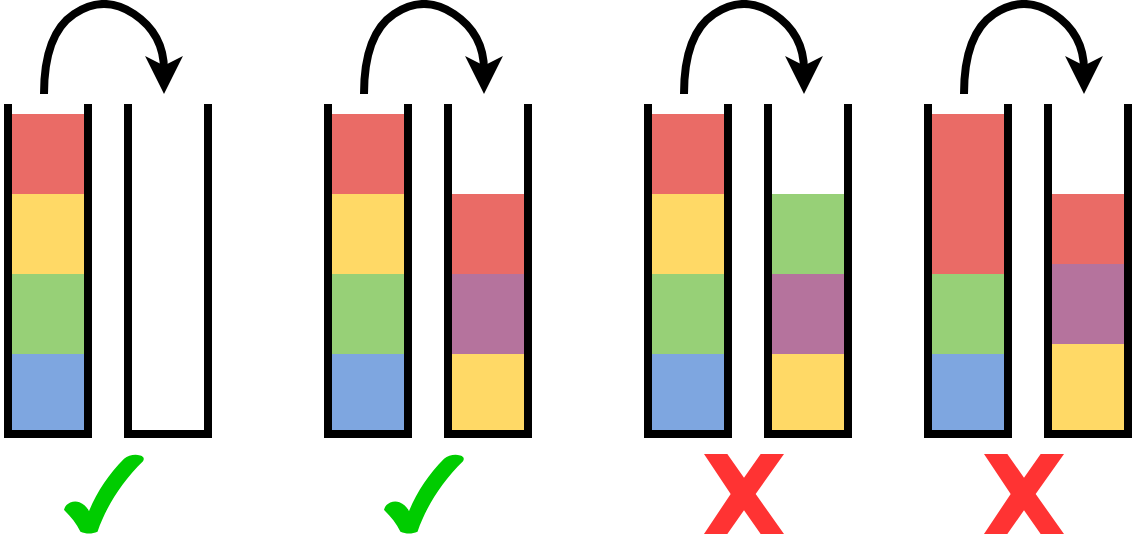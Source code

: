 <mxfile version="24.7.8">
  <diagram name="Page-1" id="wkHyJefTCldCae9N7Q6a">
    <mxGraphModel dx="1242" dy="907" grid="1" gridSize="10" guides="1" tooltips="1" connect="1" arrows="1" fold="1" page="1" pageScale="1" pageWidth="827" pageHeight="1169" math="0" shadow="0">
      <root>
        <mxCell id="0" />
        <mxCell id="1" parent="0" />
        <mxCell id="m9WCMwNKlJ_C5Z1_mez7-63" value="" style="group" vertex="1" connectable="0" parent="1">
          <mxGeometry x="132" y="95" width="44" height="165" as="geometry" />
        </mxCell>
        <mxCell id="m9WCMwNKlJ_C5Z1_mez7-56" value="" style="rounded=0;whiteSpace=wrap;html=1;strokeColor=none;fillStyle=solid;fillColor=#7EA6E0;container=0;" vertex="1" parent="m9WCMwNKlJ_C5Z1_mez7-63">
          <mxGeometry x="2" y="120" width="40" height="45" as="geometry" />
        </mxCell>
        <mxCell id="m9WCMwNKlJ_C5Z1_mez7-57" value="" style="rounded=0;whiteSpace=wrap;html=1;strokeColor=none;fillStyle=solid;fillColor=#97D077;container=0;" vertex="1" parent="m9WCMwNKlJ_C5Z1_mez7-63">
          <mxGeometry x="2" y="80" width="40" height="45" as="geometry" />
        </mxCell>
        <mxCell id="m9WCMwNKlJ_C5Z1_mez7-58" value="" style="rounded=0;whiteSpace=wrap;html=1;strokeColor=none;fillStyle=solid;fillColor=#FFD966;container=0;" vertex="1" parent="m9WCMwNKlJ_C5Z1_mez7-63">
          <mxGeometry x="2" y="40" width="40" height="45" as="geometry" />
        </mxCell>
        <mxCell id="m9WCMwNKlJ_C5Z1_mez7-59" value="" style="rounded=0;whiteSpace=wrap;html=1;strokeColor=none;fillStyle=solid;fillColor=#EA6B66;container=0;" vertex="1" parent="m9WCMwNKlJ_C5Z1_mez7-63">
          <mxGeometry x="2" y="5" width="40" height="40" as="geometry" />
        </mxCell>
        <mxCell id="m9WCMwNKlJ_C5Z1_mez7-60" value="" style="endArrow=none;html=1;rounded=0;strokeWidth=4;" edge="1" parent="m9WCMwNKlJ_C5Z1_mez7-63">
          <mxGeometry width="50" height="50" relative="1" as="geometry">
            <mxPoint x="42" y="165" as="sourcePoint" />
            <mxPoint x="42" as="targetPoint" />
          </mxGeometry>
        </mxCell>
        <mxCell id="m9WCMwNKlJ_C5Z1_mez7-61" value="" style="endArrow=none;html=1;rounded=0;strokeWidth=4;" edge="1" parent="m9WCMwNKlJ_C5Z1_mez7-63">
          <mxGeometry width="50" height="50" relative="1" as="geometry">
            <mxPoint x="2" y="165" as="sourcePoint" />
            <mxPoint x="2" as="targetPoint" />
          </mxGeometry>
        </mxCell>
        <mxCell id="m9WCMwNKlJ_C5Z1_mez7-62" value="" style="endArrow=none;html=1;rounded=0;strokeWidth=4;" edge="1" parent="m9WCMwNKlJ_C5Z1_mez7-63">
          <mxGeometry width="50" height="50" relative="1" as="geometry">
            <mxPoint x="44" y="165" as="sourcePoint" />
            <mxPoint y="165" as="targetPoint" />
          </mxGeometry>
        </mxCell>
        <mxCell id="m9WCMwNKlJ_C5Z1_mez7-67" value="" style="group" vertex="1" connectable="0" parent="1">
          <mxGeometry x="192" y="95" width="44" height="165" as="geometry" />
        </mxCell>
        <mxCell id="m9WCMwNKlJ_C5Z1_mez7-64" value="" style="endArrow=none;html=1;rounded=0;strokeWidth=4;" edge="1" parent="m9WCMwNKlJ_C5Z1_mez7-67">
          <mxGeometry width="50" height="50" relative="1" as="geometry">
            <mxPoint x="2" y="165" as="sourcePoint" />
            <mxPoint x="2" as="targetPoint" />
          </mxGeometry>
        </mxCell>
        <mxCell id="m9WCMwNKlJ_C5Z1_mez7-65" value="" style="endArrow=none;html=1;rounded=0;strokeWidth=4;" edge="1" parent="m9WCMwNKlJ_C5Z1_mez7-67">
          <mxGeometry width="50" height="50" relative="1" as="geometry">
            <mxPoint x="42" y="165" as="sourcePoint" />
            <mxPoint x="42" as="targetPoint" />
          </mxGeometry>
        </mxCell>
        <mxCell id="m9WCMwNKlJ_C5Z1_mez7-66" value="" style="endArrow=none;html=1;rounded=0;strokeWidth=4;" edge="1" parent="m9WCMwNKlJ_C5Z1_mez7-67">
          <mxGeometry width="50" height="50" relative="1" as="geometry">
            <mxPoint x="44" y="165" as="sourcePoint" />
            <mxPoint y="165" as="targetPoint" />
          </mxGeometry>
        </mxCell>
        <mxCell id="m9WCMwNKlJ_C5Z1_mez7-68" value="" style="group" vertex="1" connectable="0" parent="1">
          <mxGeometry x="292" y="95" width="44" height="165" as="geometry" />
        </mxCell>
        <mxCell id="m9WCMwNKlJ_C5Z1_mez7-69" value="" style="rounded=0;whiteSpace=wrap;html=1;strokeColor=none;fillStyle=solid;fillColor=#7EA6E0;container=0;" vertex="1" parent="m9WCMwNKlJ_C5Z1_mez7-68">
          <mxGeometry x="2" y="120" width="40" height="45" as="geometry" />
        </mxCell>
        <mxCell id="m9WCMwNKlJ_C5Z1_mez7-70" value="" style="rounded=0;whiteSpace=wrap;html=1;strokeColor=none;fillStyle=solid;fillColor=#97D077;container=0;" vertex="1" parent="m9WCMwNKlJ_C5Z1_mez7-68">
          <mxGeometry x="2" y="80" width="40" height="45" as="geometry" />
        </mxCell>
        <mxCell id="m9WCMwNKlJ_C5Z1_mez7-71" value="" style="rounded=0;whiteSpace=wrap;html=1;strokeColor=none;fillStyle=solid;fillColor=#FFD966;container=0;" vertex="1" parent="m9WCMwNKlJ_C5Z1_mez7-68">
          <mxGeometry x="2" y="40" width="40" height="45" as="geometry" />
        </mxCell>
        <mxCell id="m9WCMwNKlJ_C5Z1_mez7-72" value="" style="rounded=0;whiteSpace=wrap;html=1;strokeColor=none;fillStyle=solid;fillColor=#EA6B66;container=0;" vertex="1" parent="m9WCMwNKlJ_C5Z1_mez7-68">
          <mxGeometry x="2" y="5" width="40" height="40" as="geometry" />
        </mxCell>
        <mxCell id="m9WCMwNKlJ_C5Z1_mez7-73" value="" style="endArrow=none;html=1;rounded=0;strokeWidth=4;" edge="1" parent="m9WCMwNKlJ_C5Z1_mez7-68">
          <mxGeometry width="50" height="50" relative="1" as="geometry">
            <mxPoint x="42" y="165" as="sourcePoint" />
            <mxPoint x="42" as="targetPoint" />
          </mxGeometry>
        </mxCell>
        <mxCell id="m9WCMwNKlJ_C5Z1_mez7-74" value="" style="endArrow=none;html=1;rounded=0;strokeWidth=4;" edge="1" parent="m9WCMwNKlJ_C5Z1_mez7-68">
          <mxGeometry width="50" height="50" relative="1" as="geometry">
            <mxPoint x="2" y="165" as="sourcePoint" />
            <mxPoint x="2" as="targetPoint" />
          </mxGeometry>
        </mxCell>
        <mxCell id="m9WCMwNKlJ_C5Z1_mez7-75" value="" style="endArrow=none;html=1;rounded=0;strokeWidth=4;" edge="1" parent="m9WCMwNKlJ_C5Z1_mez7-68">
          <mxGeometry width="50" height="50" relative="1" as="geometry">
            <mxPoint x="44" y="165" as="sourcePoint" />
            <mxPoint y="165" as="targetPoint" />
          </mxGeometry>
        </mxCell>
        <mxCell id="m9WCMwNKlJ_C5Z1_mez7-76" value="" style="group" vertex="1" connectable="0" parent="1">
          <mxGeometry x="352" y="95" width="44" height="165" as="geometry" />
        </mxCell>
        <mxCell id="m9WCMwNKlJ_C5Z1_mez7-83" value="" style="rounded=0;whiteSpace=wrap;html=1;strokeColor=none;fillStyle=solid;fillColor=#FFD966;container=0;" vertex="1" parent="m9WCMwNKlJ_C5Z1_mez7-76">
          <mxGeometry x="2" y="120" width="40" height="45" as="geometry" />
        </mxCell>
        <mxCell id="m9WCMwNKlJ_C5Z1_mez7-84" value="" style="rounded=0;whiteSpace=wrap;html=1;strokeColor=none;fillStyle=solid;fillColor=#B5739D;container=0;" vertex="1" parent="m9WCMwNKlJ_C5Z1_mez7-76">
          <mxGeometry x="2" y="80" width="40" height="45" as="geometry" />
        </mxCell>
        <mxCell id="m9WCMwNKlJ_C5Z1_mez7-93" value="" style="rounded=0;whiteSpace=wrap;html=1;strokeColor=none;fillStyle=solid;fillColor=#EA6B66;container=0;" vertex="1" parent="m9WCMwNKlJ_C5Z1_mez7-76">
          <mxGeometry x="2" y="45" width="40" height="40" as="geometry" />
        </mxCell>
        <mxCell id="m9WCMwNKlJ_C5Z1_mez7-77" value="" style="endArrow=none;html=1;rounded=0;strokeWidth=4;" edge="1" parent="m9WCMwNKlJ_C5Z1_mez7-76">
          <mxGeometry width="50" height="50" relative="1" as="geometry">
            <mxPoint x="2" y="165" as="sourcePoint" />
            <mxPoint x="2" as="targetPoint" />
          </mxGeometry>
        </mxCell>
        <mxCell id="m9WCMwNKlJ_C5Z1_mez7-78" value="" style="endArrow=none;html=1;rounded=0;strokeWidth=4;" edge="1" parent="m9WCMwNKlJ_C5Z1_mez7-76">
          <mxGeometry width="50" height="50" relative="1" as="geometry">
            <mxPoint x="42" y="165" as="sourcePoint" />
            <mxPoint x="42" as="targetPoint" />
          </mxGeometry>
        </mxCell>
        <mxCell id="m9WCMwNKlJ_C5Z1_mez7-79" value="" style="endArrow=none;html=1;rounded=0;strokeWidth=4;" edge="1" parent="m9WCMwNKlJ_C5Z1_mez7-76">
          <mxGeometry width="50" height="50" relative="1" as="geometry">
            <mxPoint x="44" y="165" as="sourcePoint" />
            <mxPoint y="165" as="targetPoint" />
          </mxGeometry>
        </mxCell>
        <mxCell id="m9WCMwNKlJ_C5Z1_mez7-81" value="" style="endArrow=classic;html=1;rounded=0;curved=1;strokeWidth=4;" edge="1" parent="1">
          <mxGeometry width="50" height="50" relative="1" as="geometry">
            <mxPoint x="152" y="90" as="sourcePoint" />
            <mxPoint x="212" y="90" as="targetPoint" />
            <Array as="points">
              <mxPoint x="152" y="60" />
              <mxPoint x="182" y="40" />
              <mxPoint x="212" y="60" />
            </Array>
          </mxGeometry>
        </mxCell>
        <mxCell id="m9WCMwNKlJ_C5Z1_mez7-82" value="" style="endArrow=classic;html=1;rounded=0;curved=1;strokeWidth=4;" edge="1" parent="1">
          <mxGeometry width="50" height="50" relative="1" as="geometry">
            <mxPoint x="312" y="90" as="sourcePoint" />
            <mxPoint x="372" y="90" as="targetPoint" />
            <Array as="points">
              <mxPoint x="312" y="60" />
              <mxPoint x="342" y="40" />
              <mxPoint x="372" y="60" />
            </Array>
          </mxGeometry>
        </mxCell>
        <mxCell id="m9WCMwNKlJ_C5Z1_mez7-94" value="" style="group" vertex="1" connectable="0" parent="1">
          <mxGeometry x="452" y="95" width="44" height="165" as="geometry" />
        </mxCell>
        <mxCell id="m9WCMwNKlJ_C5Z1_mez7-95" value="" style="rounded=0;whiteSpace=wrap;html=1;strokeColor=none;fillStyle=solid;fillColor=#7EA6E0;container=0;" vertex="1" parent="m9WCMwNKlJ_C5Z1_mez7-94">
          <mxGeometry x="2" y="120" width="40" height="45" as="geometry" />
        </mxCell>
        <mxCell id="m9WCMwNKlJ_C5Z1_mez7-96" value="" style="rounded=0;whiteSpace=wrap;html=1;strokeColor=none;fillStyle=solid;fillColor=#97D077;container=0;" vertex="1" parent="m9WCMwNKlJ_C5Z1_mez7-94">
          <mxGeometry x="2" y="80" width="40" height="45" as="geometry" />
        </mxCell>
        <mxCell id="m9WCMwNKlJ_C5Z1_mez7-97" value="" style="rounded=0;whiteSpace=wrap;html=1;strokeColor=none;fillStyle=solid;fillColor=#FFD966;container=0;" vertex="1" parent="m9WCMwNKlJ_C5Z1_mez7-94">
          <mxGeometry x="2" y="40" width="40" height="45" as="geometry" />
        </mxCell>
        <mxCell id="m9WCMwNKlJ_C5Z1_mez7-98" value="" style="rounded=0;whiteSpace=wrap;html=1;strokeColor=none;fillStyle=solid;fillColor=#EA6B66;container=0;" vertex="1" parent="m9WCMwNKlJ_C5Z1_mez7-94">
          <mxGeometry x="2" y="5" width="40" height="40" as="geometry" />
        </mxCell>
        <mxCell id="m9WCMwNKlJ_C5Z1_mez7-99" value="" style="endArrow=none;html=1;rounded=0;strokeWidth=4;" edge="1" parent="m9WCMwNKlJ_C5Z1_mez7-94">
          <mxGeometry width="50" height="50" relative="1" as="geometry">
            <mxPoint x="42" y="165" as="sourcePoint" />
            <mxPoint x="42" as="targetPoint" />
          </mxGeometry>
        </mxCell>
        <mxCell id="m9WCMwNKlJ_C5Z1_mez7-100" value="" style="endArrow=none;html=1;rounded=0;strokeWidth=4;" edge="1" parent="m9WCMwNKlJ_C5Z1_mez7-94">
          <mxGeometry width="50" height="50" relative="1" as="geometry">
            <mxPoint x="2" y="165" as="sourcePoint" />
            <mxPoint x="2" as="targetPoint" />
          </mxGeometry>
        </mxCell>
        <mxCell id="m9WCMwNKlJ_C5Z1_mez7-101" value="" style="endArrow=none;html=1;rounded=0;strokeWidth=4;" edge="1" parent="m9WCMwNKlJ_C5Z1_mez7-94">
          <mxGeometry width="50" height="50" relative="1" as="geometry">
            <mxPoint x="44" y="165" as="sourcePoint" />
            <mxPoint y="165" as="targetPoint" />
          </mxGeometry>
        </mxCell>
        <mxCell id="m9WCMwNKlJ_C5Z1_mez7-102" value="" style="group" vertex="1" connectable="0" parent="1">
          <mxGeometry x="512" y="95" width="44" height="165" as="geometry" />
        </mxCell>
        <mxCell id="m9WCMwNKlJ_C5Z1_mez7-103" value="" style="rounded=0;whiteSpace=wrap;html=1;strokeColor=none;fillStyle=solid;fillColor=#FFD966;container=0;" vertex="1" parent="m9WCMwNKlJ_C5Z1_mez7-102">
          <mxGeometry x="2" y="120" width="40" height="45" as="geometry" />
        </mxCell>
        <mxCell id="m9WCMwNKlJ_C5Z1_mez7-104" value="" style="rounded=0;whiteSpace=wrap;html=1;strokeColor=none;fillStyle=solid;fillColor=#B5739D;container=0;" vertex="1" parent="m9WCMwNKlJ_C5Z1_mez7-102">
          <mxGeometry x="2" y="80" width="40" height="45" as="geometry" />
        </mxCell>
        <mxCell id="m9WCMwNKlJ_C5Z1_mez7-105" value="" style="rounded=0;whiteSpace=wrap;html=1;strokeColor=none;fillStyle=solid;fillColor=#97D077;container=0;" vertex="1" parent="m9WCMwNKlJ_C5Z1_mez7-102">
          <mxGeometry x="2" y="45" width="40" height="40" as="geometry" />
        </mxCell>
        <mxCell id="m9WCMwNKlJ_C5Z1_mez7-106" value="" style="endArrow=none;html=1;rounded=0;strokeWidth=4;" edge="1" parent="m9WCMwNKlJ_C5Z1_mez7-102">
          <mxGeometry width="50" height="50" relative="1" as="geometry">
            <mxPoint x="2" y="165" as="sourcePoint" />
            <mxPoint x="2" as="targetPoint" />
          </mxGeometry>
        </mxCell>
        <mxCell id="m9WCMwNKlJ_C5Z1_mez7-107" value="" style="endArrow=none;html=1;rounded=0;strokeWidth=4;" edge="1" parent="m9WCMwNKlJ_C5Z1_mez7-102">
          <mxGeometry width="50" height="50" relative="1" as="geometry">
            <mxPoint x="42" y="165" as="sourcePoint" />
            <mxPoint x="42" as="targetPoint" />
          </mxGeometry>
        </mxCell>
        <mxCell id="m9WCMwNKlJ_C5Z1_mez7-108" value="" style="endArrow=none;html=1;rounded=0;strokeWidth=4;" edge="1" parent="m9WCMwNKlJ_C5Z1_mez7-102">
          <mxGeometry width="50" height="50" relative="1" as="geometry">
            <mxPoint x="44" y="165" as="sourcePoint" />
            <mxPoint y="165" as="targetPoint" />
          </mxGeometry>
        </mxCell>
        <mxCell id="m9WCMwNKlJ_C5Z1_mez7-109" value="" style="endArrow=classic;html=1;rounded=0;curved=1;strokeWidth=4;" edge="1" parent="1">
          <mxGeometry width="50" height="50" relative="1" as="geometry">
            <mxPoint x="472" y="90" as="sourcePoint" />
            <mxPoint x="532" y="90" as="targetPoint" />
            <Array as="points">
              <mxPoint x="472" y="60" />
              <mxPoint x="502" y="40" />
              <mxPoint x="532" y="60" />
            </Array>
          </mxGeometry>
        </mxCell>
        <mxCell id="m9WCMwNKlJ_C5Z1_mez7-110" value="" style="verticalLabelPosition=bottom;verticalAlign=top;html=1;shape=mxgraph.basic.tick;strokeColor=none;fillColor=#00CC00;" vertex="1" parent="1">
          <mxGeometry x="162" y="270" width="40" height="40" as="geometry" />
        </mxCell>
        <mxCell id="m9WCMwNKlJ_C5Z1_mez7-112" value="" style="verticalLabelPosition=bottom;verticalAlign=top;html=1;shape=mxgraph.basic.tick;strokeColor=none;fillColor=#00CC00;" vertex="1" parent="1">
          <mxGeometry x="322" y="270" width="40" height="40" as="geometry" />
        </mxCell>
        <mxCell id="m9WCMwNKlJ_C5Z1_mez7-113" value="" style="verticalLabelPosition=bottom;verticalAlign=top;html=1;shape=mxgraph.basic.x;strokeColor=none;fillColor=#FF3333;" vertex="1" parent="1">
          <mxGeometry x="482" y="270" width="40" height="40" as="geometry" />
        </mxCell>
        <mxCell id="m9WCMwNKlJ_C5Z1_mez7-214" value="" style="group" vertex="1" connectable="0" parent="1">
          <mxGeometry x="592" y="95" width="44" height="165" as="geometry" />
        </mxCell>
        <mxCell id="m9WCMwNKlJ_C5Z1_mez7-215" value="" style="rounded=0;whiteSpace=wrap;html=1;strokeColor=none;fillStyle=solid;fillColor=#7EA6E0;container=0;" vertex="1" parent="m9WCMwNKlJ_C5Z1_mez7-214">
          <mxGeometry x="2" y="120" width="40" height="45" as="geometry" />
        </mxCell>
        <mxCell id="m9WCMwNKlJ_C5Z1_mez7-216" value="" style="rounded=0;whiteSpace=wrap;html=1;strokeColor=none;fillStyle=solid;fillColor=#97D077;container=0;" vertex="1" parent="m9WCMwNKlJ_C5Z1_mez7-214">
          <mxGeometry x="2" y="80" width="40" height="45" as="geometry" />
        </mxCell>
        <mxCell id="m9WCMwNKlJ_C5Z1_mez7-217" value="" style="rounded=0;whiteSpace=wrap;html=1;strokeColor=none;fillStyle=solid;fillColor=#EA6B66;container=0;" vertex="1" parent="m9WCMwNKlJ_C5Z1_mez7-214">
          <mxGeometry x="2" y="40" width="40" height="45" as="geometry" />
        </mxCell>
        <mxCell id="m9WCMwNKlJ_C5Z1_mez7-218" value="" style="rounded=0;whiteSpace=wrap;html=1;strokeColor=none;fillStyle=solid;fillColor=#EA6B66;container=0;" vertex="1" parent="m9WCMwNKlJ_C5Z1_mez7-214">
          <mxGeometry x="2" y="5" width="40" height="40" as="geometry" />
        </mxCell>
        <mxCell id="m9WCMwNKlJ_C5Z1_mez7-219" value="" style="endArrow=none;html=1;rounded=0;strokeWidth=4;" edge="1" parent="m9WCMwNKlJ_C5Z1_mez7-214">
          <mxGeometry width="50" height="50" relative="1" as="geometry">
            <mxPoint x="42" y="165" as="sourcePoint" />
            <mxPoint x="42" as="targetPoint" />
          </mxGeometry>
        </mxCell>
        <mxCell id="m9WCMwNKlJ_C5Z1_mez7-220" value="" style="endArrow=none;html=1;rounded=0;strokeWidth=4;" edge="1" parent="m9WCMwNKlJ_C5Z1_mez7-214">
          <mxGeometry width="50" height="50" relative="1" as="geometry">
            <mxPoint x="2" y="165" as="sourcePoint" />
            <mxPoint x="2" as="targetPoint" />
          </mxGeometry>
        </mxCell>
        <mxCell id="m9WCMwNKlJ_C5Z1_mez7-221" value="" style="endArrow=none;html=1;rounded=0;strokeWidth=4;" edge="1" parent="m9WCMwNKlJ_C5Z1_mez7-214">
          <mxGeometry width="50" height="50" relative="1" as="geometry">
            <mxPoint x="44" y="165" as="sourcePoint" />
            <mxPoint y="165" as="targetPoint" />
          </mxGeometry>
        </mxCell>
        <mxCell id="m9WCMwNKlJ_C5Z1_mez7-222" value="" style="group" vertex="1" connectable="0" parent="1">
          <mxGeometry x="652" y="95" width="44" height="165" as="geometry" />
        </mxCell>
        <mxCell id="m9WCMwNKlJ_C5Z1_mez7-262" value="" style="rounded=0;whiteSpace=wrap;html=1;strokeColor=none;fillStyle=solid;fillColor=#EA6B66;container=0;" vertex="1" parent="m9WCMwNKlJ_C5Z1_mez7-222">
          <mxGeometry x="2" y="45" width="40" height="40" as="geometry" />
        </mxCell>
        <mxCell id="m9WCMwNKlJ_C5Z1_mez7-263" value="" style="rounded=0;whiteSpace=wrap;html=1;strokeColor=none;fillStyle=solid;fillColor=#B5739D;container=0;" vertex="1" parent="m9WCMwNKlJ_C5Z1_mez7-222">
          <mxGeometry x="2" y="80" width="40" height="45" as="geometry" />
        </mxCell>
        <mxCell id="m9WCMwNKlJ_C5Z1_mez7-264" value="" style="rounded=0;whiteSpace=wrap;html=1;strokeColor=none;fillStyle=solid;fillColor=#FFD966;container=0;" vertex="1" parent="m9WCMwNKlJ_C5Z1_mez7-222">
          <mxGeometry x="2" y="120" width="40" height="45" as="geometry" />
        </mxCell>
        <mxCell id="m9WCMwNKlJ_C5Z1_mez7-223" value="" style="endArrow=none;html=1;rounded=0;strokeWidth=4;" edge="1" parent="m9WCMwNKlJ_C5Z1_mez7-222">
          <mxGeometry width="50" height="50" relative="1" as="geometry">
            <mxPoint x="2" y="165" as="sourcePoint" />
            <mxPoint x="2" as="targetPoint" />
          </mxGeometry>
        </mxCell>
        <mxCell id="m9WCMwNKlJ_C5Z1_mez7-224" value="" style="endArrow=none;html=1;rounded=0;strokeWidth=4;" edge="1" parent="m9WCMwNKlJ_C5Z1_mez7-222">
          <mxGeometry width="50" height="50" relative="1" as="geometry">
            <mxPoint x="42" y="165" as="sourcePoint" />
            <mxPoint x="42" as="targetPoint" />
          </mxGeometry>
        </mxCell>
        <mxCell id="m9WCMwNKlJ_C5Z1_mez7-225" value="" style="endArrow=none;html=1;rounded=0;strokeWidth=4;" edge="1" parent="m9WCMwNKlJ_C5Z1_mez7-222">
          <mxGeometry width="50" height="50" relative="1" as="geometry">
            <mxPoint x="44" y="165" as="sourcePoint" />
            <mxPoint y="165" as="targetPoint" />
          </mxGeometry>
        </mxCell>
        <mxCell id="m9WCMwNKlJ_C5Z1_mez7-241" value="" style="endArrow=classic;html=1;rounded=0;curved=1;strokeWidth=4;" edge="1" parent="1">
          <mxGeometry width="50" height="50" relative="1" as="geometry">
            <mxPoint x="612" y="90" as="sourcePoint" />
            <mxPoint x="672" y="90" as="targetPoint" />
            <Array as="points">
              <mxPoint x="612" y="60" />
              <mxPoint x="642" y="40" />
              <mxPoint x="672" y="60" />
            </Array>
          </mxGeometry>
        </mxCell>
        <mxCell id="m9WCMwNKlJ_C5Z1_mez7-265" value="" style="verticalLabelPosition=bottom;verticalAlign=top;html=1;shape=mxgraph.basic.x;strokeColor=none;fillColor=#FF3333;" vertex="1" parent="1">
          <mxGeometry x="622" y="270" width="40" height="40" as="geometry" />
        </mxCell>
      </root>
    </mxGraphModel>
  </diagram>
</mxfile>
